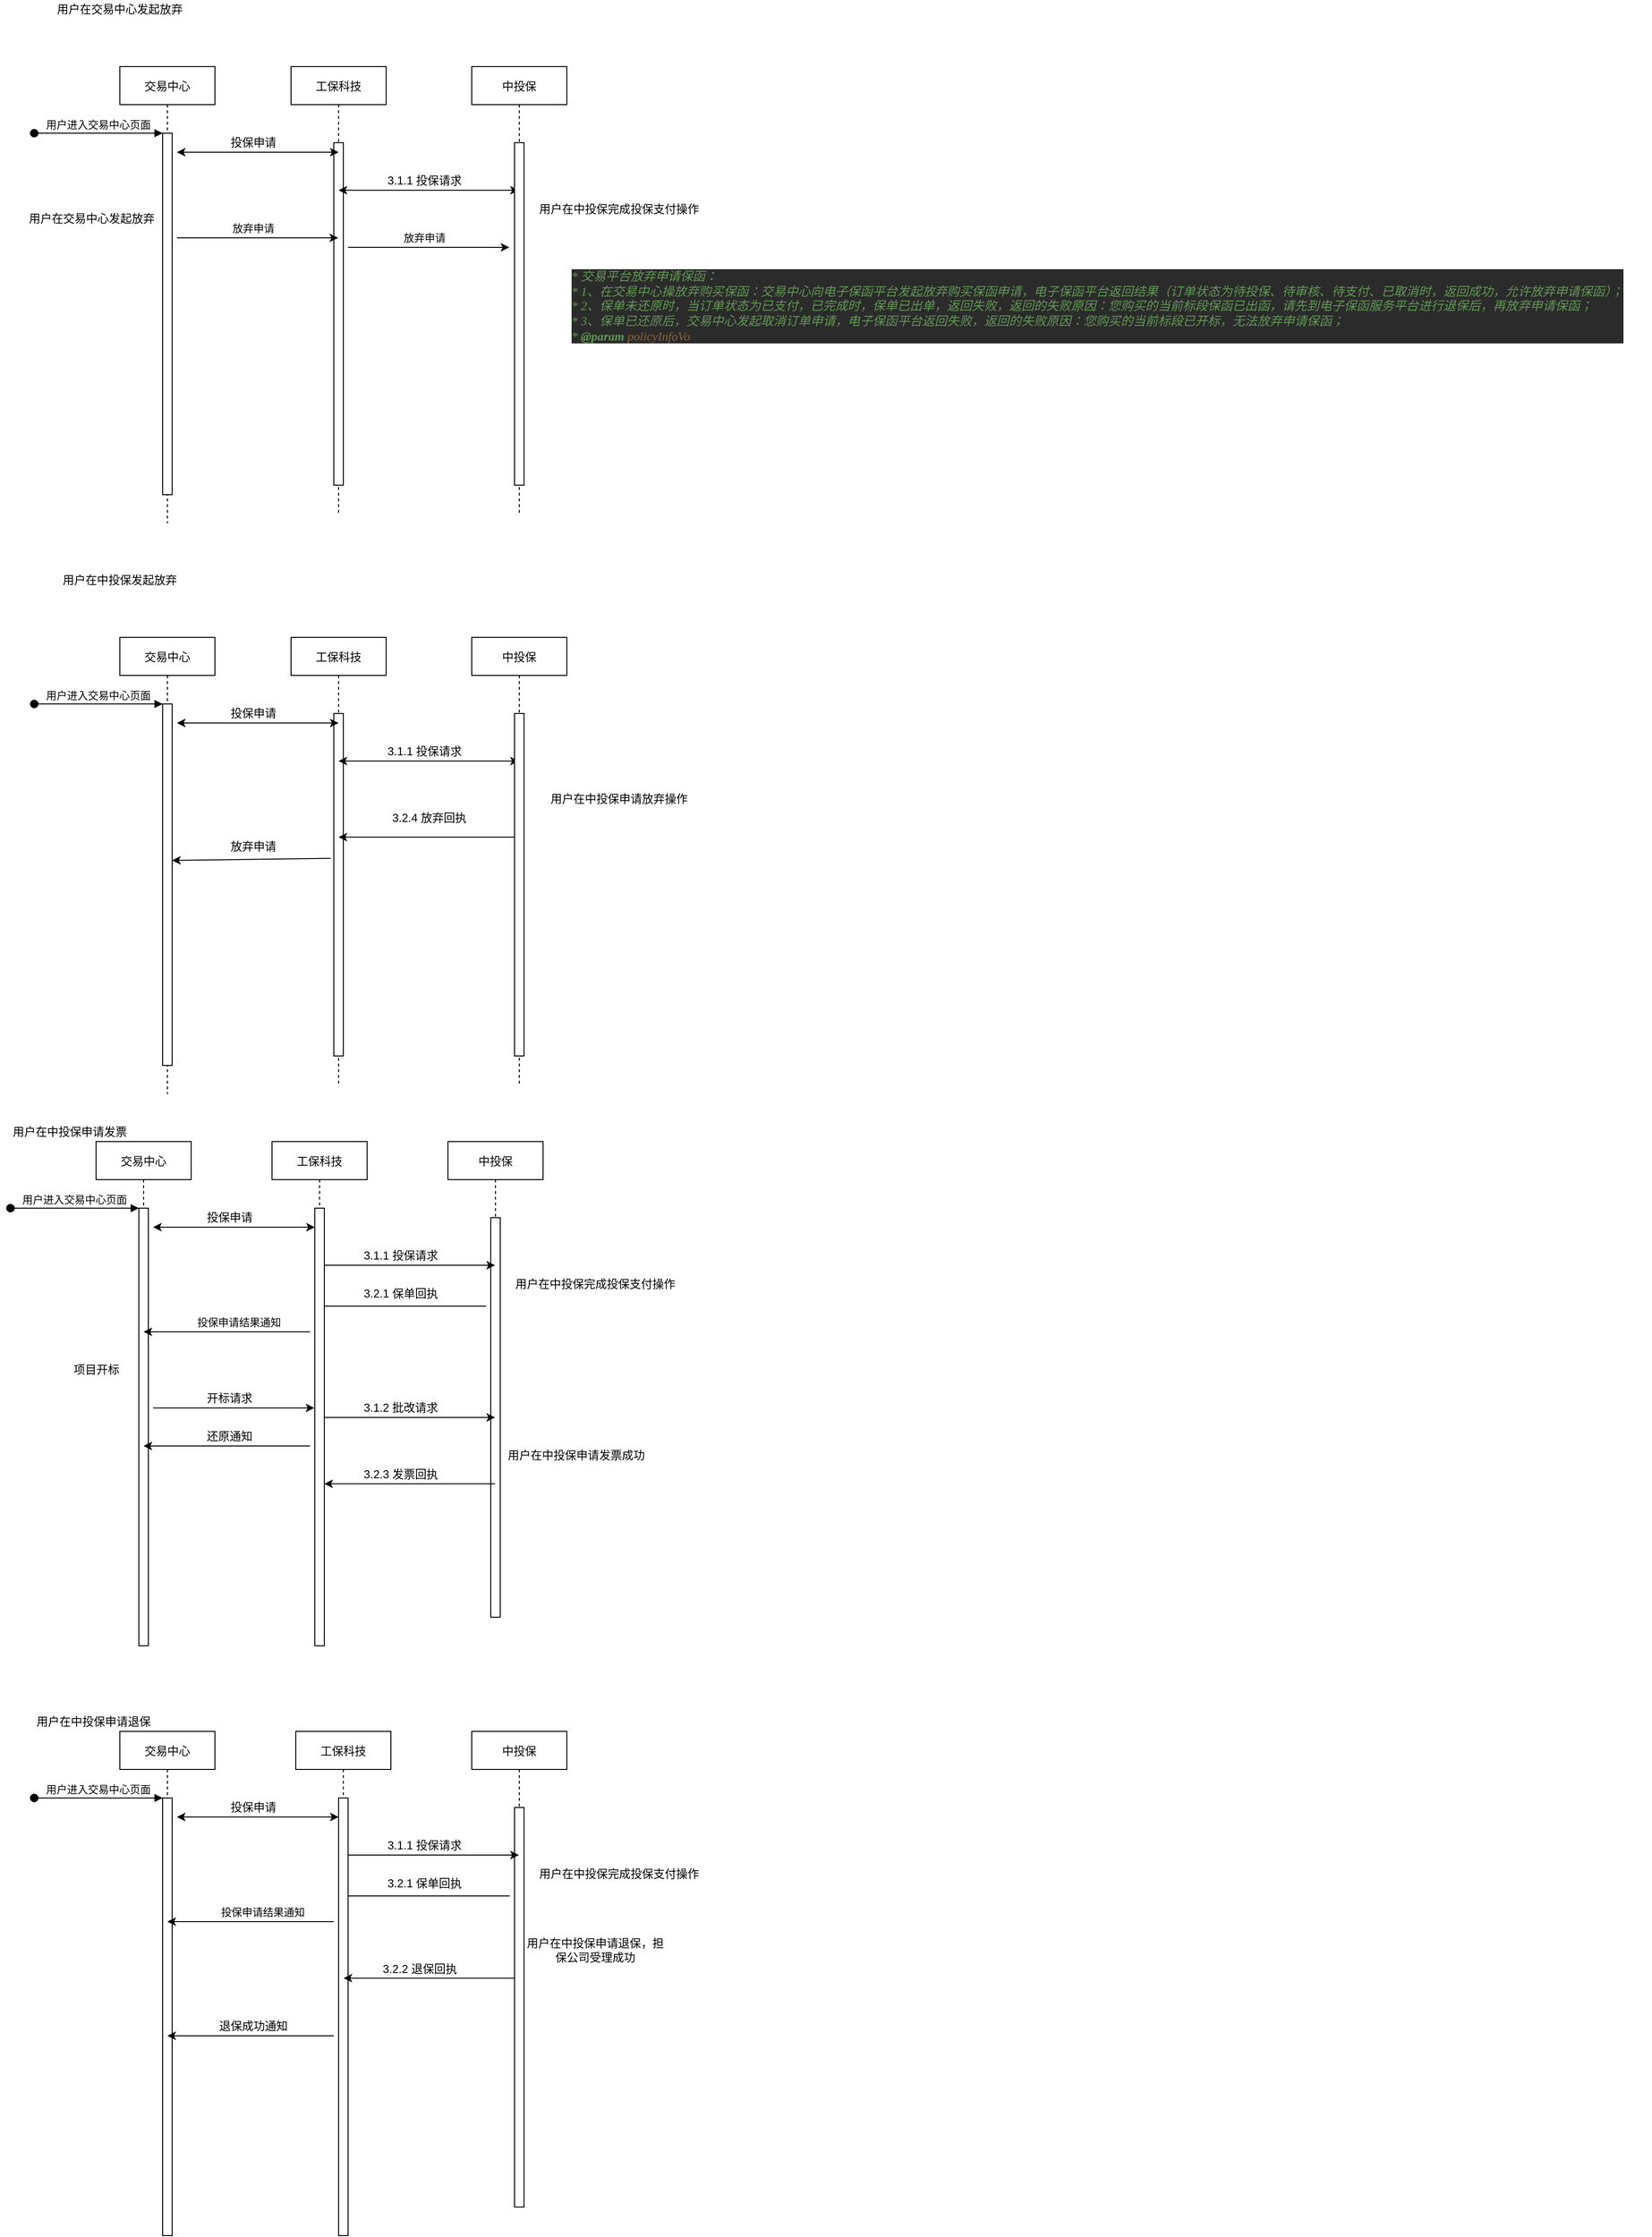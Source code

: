 <mxfile version="14.4.4" type="github">
  <diagram id="kgpKYQtTHZ0yAKxKKP6v" name="Page-1">
    <mxGraphModel dx="1038" dy="492" grid="1" gridSize="10" guides="1" tooltips="1" connect="1" arrows="1" fold="1" page="1" pageScale="1" pageWidth="850" pageHeight="1100" math="0" shadow="0">
      <root>
        <mxCell id="0" />
        <mxCell id="1" parent="0" />
        <mxCell id="3hkl68ZtvTaIpeplbh0N-27" value="交易中心" style="shape=umlLifeline;perimeter=lifelinePerimeter;container=1;collapsible=0;recursiveResize=0;rounded=0;shadow=0;strokeWidth=1;" vertex="1" parent="1">
          <mxGeometry x="125" y="110" width="100" height="480" as="geometry" />
        </mxCell>
        <mxCell id="3hkl68ZtvTaIpeplbh0N-28" value="" style="points=[];perimeter=orthogonalPerimeter;rounded=0;shadow=0;strokeWidth=1;" vertex="1" parent="3hkl68ZtvTaIpeplbh0N-27">
          <mxGeometry x="45" y="70" width="10" height="380" as="geometry" />
        </mxCell>
        <mxCell id="3hkl68ZtvTaIpeplbh0N-29" value="用户进入交易中心页面" style="verticalAlign=bottom;startArrow=oval;endArrow=block;startSize=8;shadow=0;strokeWidth=1;" edge="1" parent="3hkl68ZtvTaIpeplbh0N-27" target="3hkl68ZtvTaIpeplbh0N-28">
          <mxGeometry relative="1" as="geometry">
            <mxPoint x="-90" y="70" as="sourcePoint" />
          </mxGeometry>
        </mxCell>
        <mxCell id="3hkl68ZtvTaIpeplbh0N-30" value="工保科技" style="shape=umlLifeline;perimeter=lifelinePerimeter;container=1;collapsible=0;recursiveResize=0;rounded=0;shadow=0;strokeWidth=1;" vertex="1" parent="1">
          <mxGeometry x="305" y="110" width="100" height="470" as="geometry" />
        </mxCell>
        <mxCell id="3hkl68ZtvTaIpeplbh0N-31" value="" style="points=[];perimeter=orthogonalPerimeter;rounded=0;shadow=0;strokeWidth=1;" vertex="1" parent="3hkl68ZtvTaIpeplbh0N-30">
          <mxGeometry x="45" y="80" width="10" height="360" as="geometry" />
        </mxCell>
        <mxCell id="3hkl68ZtvTaIpeplbh0N-33" value="" style="endArrow=classic;startArrow=classic;html=1;" edge="1" parent="1">
          <mxGeometry width="50" height="50" relative="1" as="geometry">
            <mxPoint x="355" y="240" as="sourcePoint" />
            <mxPoint x="544.5" y="240" as="targetPoint" />
          </mxGeometry>
        </mxCell>
        <mxCell id="3hkl68ZtvTaIpeplbh0N-34" value="3.1.1 投保请求" style="text;html=1;align=center;verticalAlign=middle;resizable=0;points=[];autosize=1;" vertex="1" parent="1">
          <mxGeometry x="400" y="220" width="90" height="20" as="geometry" />
        </mxCell>
        <mxCell id="3hkl68ZtvTaIpeplbh0N-35" value="" style="endArrow=classic;startArrow=classic;html=1;" edge="1" parent="1">
          <mxGeometry width="50" height="50" relative="1" as="geometry">
            <mxPoint x="185" y="200" as="sourcePoint" />
            <mxPoint x="355" y="200" as="targetPoint" />
          </mxGeometry>
        </mxCell>
        <mxCell id="3hkl68ZtvTaIpeplbh0N-36" value="投保申请" style="text;html=1;align=center;verticalAlign=middle;resizable=0;points=[];autosize=1;" vertex="1" parent="1">
          <mxGeometry x="235" y="180" width="60" height="20" as="geometry" />
        </mxCell>
        <mxCell id="3hkl68ZtvTaIpeplbh0N-39" value="用户在中投保完成投保支付操作" style="text;html=1;strokeColor=none;fillColor=none;align=center;verticalAlign=middle;whiteSpace=wrap;rounded=0;" vertex="1" parent="1">
          <mxGeometry x="555" y="250" width="190" height="20" as="geometry" />
        </mxCell>
        <mxCell id="3hkl68ZtvTaIpeplbh0N-41" value="用户在交易中心发起放弃" style="text;html=1;align=center;verticalAlign=middle;resizable=0;points=[];autosize=1;" vertex="1" parent="1">
          <mxGeometry x="20" y="260" width="150" height="20" as="geometry" />
        </mxCell>
        <mxCell id="3hkl68ZtvTaIpeplbh0N-42" value="" style="endArrow=classic;html=1;" edge="1" parent="1">
          <mxGeometry width="50" height="50" relative="1" as="geometry">
            <mxPoint x="185" y="290" as="sourcePoint" />
            <mxPoint x="354.5" y="290" as="targetPoint" />
          </mxGeometry>
        </mxCell>
        <mxCell id="3hkl68ZtvTaIpeplbh0N-59" value="放弃申请" style="edgeLabel;html=1;align=center;verticalAlign=middle;resizable=0;points=[];" vertex="1" connectable="0" parent="3hkl68ZtvTaIpeplbh0N-42">
          <mxGeometry x="-0.353" y="3" relative="1" as="geometry">
            <mxPoint x="25" y="-7" as="offset" />
          </mxGeometry>
        </mxCell>
        <mxCell id="3hkl68ZtvTaIpeplbh0N-52" value="用户在交易中心发起放弃" style="text;html=1;strokeColor=none;fillColor=none;align=center;verticalAlign=middle;whiteSpace=wrap;rounded=0;" vertex="1" parent="1">
          <mxGeometry x="45" y="40" width="160" height="20" as="geometry" />
        </mxCell>
        <mxCell id="3hkl68ZtvTaIpeplbh0N-56" value="中投保" style="shape=umlLifeline;perimeter=lifelinePerimeter;container=1;collapsible=0;recursiveResize=0;rounded=0;shadow=0;strokeWidth=1;" vertex="1" parent="1">
          <mxGeometry x="495" y="110" width="100" height="470" as="geometry" />
        </mxCell>
        <mxCell id="3hkl68ZtvTaIpeplbh0N-57" value="" style="points=[];perimeter=orthogonalPerimeter;rounded=0;shadow=0;strokeWidth=1;" vertex="1" parent="3hkl68ZtvTaIpeplbh0N-56">
          <mxGeometry x="45" y="80" width="10" height="360" as="geometry" />
        </mxCell>
        <mxCell id="3hkl68ZtvTaIpeplbh0N-60" value="" style="endArrow=classic;html=1;" edge="1" parent="1">
          <mxGeometry width="50" height="50" relative="1" as="geometry">
            <mxPoint x="365" y="300" as="sourcePoint" />
            <mxPoint x="534.5" y="300" as="targetPoint" />
          </mxGeometry>
        </mxCell>
        <mxCell id="3hkl68ZtvTaIpeplbh0N-61" value="放弃申请" style="edgeLabel;html=1;align=center;verticalAlign=middle;resizable=0;points=[];" vertex="1" connectable="0" parent="3hkl68ZtvTaIpeplbh0N-60">
          <mxGeometry x="-0.353" y="3" relative="1" as="geometry">
            <mxPoint x="25" y="-7" as="offset" />
          </mxGeometry>
        </mxCell>
        <mxCell id="3hkl68ZtvTaIpeplbh0N-62" value="放弃申请" style="edgeLabel;html=1;align=center;verticalAlign=middle;resizable=0;points=[];" vertex="1" connectable="0" parent="3hkl68ZtvTaIpeplbh0N-60">
          <mxGeometry x="-0.353" y="3" relative="1" as="geometry">
            <mxPoint x="25" y="-7" as="offset" />
          </mxGeometry>
        </mxCell>
        <mxCell id="3hkl68ZtvTaIpeplbh0N-63" value="&lt;pre style=&quot;background-color: #2b2b2b ; color: #a9b7c6 ; font-family: &amp;#34;consolas&amp;#34; ; font-size: 9.8pt&quot;&gt;&lt;span style=&quot;color: #629755 ; font-style: italic&quot;&gt;* &lt;/span&gt;&lt;span style=&quot;color: #629755 ; font-style: italic ; font-family: &amp;#34;arial&amp;#34;&quot;&gt;交易平台放弃申请保函：&lt;br&gt;&lt;/span&gt;&lt;span style=&quot;color: #629755 ; font-style: italic&quot;&gt;* 1&lt;/span&gt;&lt;span style=&quot;color: #629755 ; font-style: italic ; font-family: &amp;#34;arial&amp;#34;&quot;&gt;、在交易中心操放弃购买保函：交易中心向电子保函平台发起放弃购买保函申请，电子保函平台返回结果（订单状态为待投保、待审核、待支付、已取消时，返回成功，允许放弃申请保函）；&lt;br&gt;&lt;/span&gt;&lt;span style=&quot;color: #629755 ; font-style: italic&quot;&gt;* 2&lt;/span&gt;&lt;span style=&quot;color: #629755 ; font-style: italic ; font-family: &amp;#34;arial&amp;#34;&quot;&gt;、保单未还原时，当订单状态为已支付，已完成时，保单已出单，返回失败，返回的失败原因：您购买的当前标段保函已出函，请先到电子保函服务平台进行退保后，再放弃申请保函；&lt;br&gt;&lt;/span&gt;&lt;span style=&quot;color: #629755 ; font-style: italic&quot;&gt;* 3&lt;/span&gt;&lt;span style=&quot;color: #629755 ; font-style: italic ; font-family: &amp;#34;arial&amp;#34;&quot;&gt;、保单已还原后，交易中心发起取消订单申请，电子保函平台返回失败，返回的失败原因：您购买的当前标段已开标，无法放弃申请保函；&lt;br&gt;&lt;/span&gt;&lt;span style=&quot;color: #629755 ; font-style: italic&quot;&gt;* &lt;/span&gt;&lt;span style=&quot;color: #629755 ; font-weight: bold ; font-style: italic&quot;&gt;@param &lt;/span&gt;&lt;span style=&quot;color: #8a653b ; font-style: italic&quot;&gt;policyInfoVo&lt;/span&gt;&lt;/pre&gt;" style="text;html=1;strokeColor=none;fillColor=none;spacing=5;spacingTop=-20;whiteSpace=wrap;overflow=hidden;rounded=0;" vertex="1" parent="1">
          <mxGeometry x="595" y="320" width="1140" height="120" as="geometry" />
        </mxCell>
        <mxCell id="3hkl68ZtvTaIpeplbh0N-85" value="交易中心" style="shape=umlLifeline;perimeter=lifelinePerimeter;container=1;collapsible=0;recursiveResize=0;rounded=0;shadow=0;strokeWidth=1;" vertex="1" parent="1">
          <mxGeometry x="125" y="710" width="100" height="480" as="geometry" />
        </mxCell>
        <mxCell id="3hkl68ZtvTaIpeplbh0N-86" value="" style="points=[];perimeter=orthogonalPerimeter;rounded=0;shadow=0;strokeWidth=1;" vertex="1" parent="3hkl68ZtvTaIpeplbh0N-85">
          <mxGeometry x="45" y="70" width="10" height="380" as="geometry" />
        </mxCell>
        <mxCell id="3hkl68ZtvTaIpeplbh0N-87" value="用户进入交易中心页面" style="verticalAlign=bottom;startArrow=oval;endArrow=block;startSize=8;shadow=0;strokeWidth=1;" edge="1" parent="3hkl68ZtvTaIpeplbh0N-85" target="3hkl68ZtvTaIpeplbh0N-86">
          <mxGeometry relative="1" as="geometry">
            <mxPoint x="-90" y="70" as="sourcePoint" />
          </mxGeometry>
        </mxCell>
        <mxCell id="3hkl68ZtvTaIpeplbh0N-88" value="工保科技" style="shape=umlLifeline;perimeter=lifelinePerimeter;container=1;collapsible=0;recursiveResize=0;rounded=0;shadow=0;strokeWidth=1;" vertex="1" parent="1">
          <mxGeometry x="305" y="710" width="100" height="470" as="geometry" />
        </mxCell>
        <mxCell id="3hkl68ZtvTaIpeplbh0N-89" value="" style="points=[];perimeter=orthogonalPerimeter;rounded=0;shadow=0;strokeWidth=1;" vertex="1" parent="3hkl68ZtvTaIpeplbh0N-88">
          <mxGeometry x="45" y="80" width="10" height="360" as="geometry" />
        </mxCell>
        <mxCell id="3hkl68ZtvTaIpeplbh0N-90" value="" style="endArrow=classic;startArrow=classic;html=1;" edge="1" parent="1">
          <mxGeometry width="50" height="50" relative="1" as="geometry">
            <mxPoint x="355" y="840" as="sourcePoint" />
            <mxPoint x="544.5" y="840" as="targetPoint" />
          </mxGeometry>
        </mxCell>
        <mxCell id="3hkl68ZtvTaIpeplbh0N-91" value="3.1.1 投保请求" style="text;html=1;align=center;verticalAlign=middle;resizable=0;points=[];autosize=1;" vertex="1" parent="1">
          <mxGeometry x="400" y="820" width="90" height="20" as="geometry" />
        </mxCell>
        <mxCell id="3hkl68ZtvTaIpeplbh0N-92" value="" style="endArrow=classic;startArrow=classic;html=1;" edge="1" parent="1">
          <mxGeometry width="50" height="50" relative="1" as="geometry">
            <mxPoint x="185" y="800" as="sourcePoint" />
            <mxPoint x="355" y="800" as="targetPoint" />
          </mxGeometry>
        </mxCell>
        <mxCell id="3hkl68ZtvTaIpeplbh0N-93" value="投保申请" style="text;html=1;align=center;verticalAlign=middle;resizable=0;points=[];autosize=1;" vertex="1" parent="1">
          <mxGeometry x="235" y="780" width="60" height="20" as="geometry" />
        </mxCell>
        <mxCell id="3hkl68ZtvTaIpeplbh0N-94" value="用户在中投保申请放弃操作" style="text;html=1;strokeColor=none;fillColor=none;align=center;verticalAlign=middle;whiteSpace=wrap;rounded=0;" vertex="1" parent="1">
          <mxGeometry x="555" y="870" width="190" height="20" as="geometry" />
        </mxCell>
        <mxCell id="3hkl68ZtvTaIpeplbh0N-98" value="用户在中投保发起放弃" style="text;html=1;strokeColor=none;fillColor=none;align=center;verticalAlign=middle;whiteSpace=wrap;rounded=0;" vertex="1" parent="1">
          <mxGeometry x="45" y="640" width="160" height="20" as="geometry" />
        </mxCell>
        <mxCell id="3hkl68ZtvTaIpeplbh0N-99" value="中投保" style="shape=umlLifeline;perimeter=lifelinePerimeter;container=1;collapsible=0;recursiveResize=0;rounded=0;shadow=0;strokeWidth=1;" vertex="1" parent="1">
          <mxGeometry x="495" y="710" width="100" height="470" as="geometry" />
        </mxCell>
        <mxCell id="3hkl68ZtvTaIpeplbh0N-100" value="" style="points=[];perimeter=orthogonalPerimeter;rounded=0;shadow=0;strokeWidth=1;" vertex="1" parent="3hkl68ZtvTaIpeplbh0N-99">
          <mxGeometry x="45" y="80" width="10" height="360" as="geometry" />
        </mxCell>
        <mxCell id="3hkl68ZtvTaIpeplbh0N-105" value="" style="endArrow=classic;html=1;" edge="1" parent="1" target="3hkl68ZtvTaIpeplbh0N-88">
          <mxGeometry width="50" height="50" relative="1" as="geometry">
            <mxPoint x="540" y="920" as="sourcePoint" />
            <mxPoint x="590" y="870" as="targetPoint" />
          </mxGeometry>
        </mxCell>
        <mxCell id="3hkl68ZtvTaIpeplbh0N-106" value="3.2.4 放弃回执" style="text;html=1;align=center;verticalAlign=middle;resizable=0;points=[];autosize=1;" vertex="1" parent="1">
          <mxGeometry x="405" y="890" width="90" height="20" as="geometry" />
        </mxCell>
        <mxCell id="3hkl68ZtvTaIpeplbh0N-107" value="" style="endArrow=classic;html=1;exitX=-0.32;exitY=0.423;exitDx=0;exitDy=0;exitPerimeter=0;" edge="1" parent="1" source="3hkl68ZtvTaIpeplbh0N-89">
          <mxGeometry width="50" height="50" relative="1" as="geometry">
            <mxPoint x="340" y="945" as="sourcePoint" />
            <mxPoint x="180" y="944.5" as="targetPoint" />
          </mxGeometry>
        </mxCell>
        <mxCell id="3hkl68ZtvTaIpeplbh0N-108" value="放弃申请" style="text;html=1;align=center;verticalAlign=middle;resizable=0;points=[];autosize=1;" vertex="1" parent="1">
          <mxGeometry x="235" y="920" width="60" height="20" as="geometry" />
        </mxCell>
        <mxCell id="3hkl68ZtvTaIpeplbh0N-110" value="交易中心" style="shape=umlLifeline;perimeter=lifelinePerimeter;container=1;collapsible=0;recursiveResize=0;rounded=0;shadow=0;strokeWidth=1;" vertex="1" parent="1">
          <mxGeometry x="100" y="1240" width="100" height="530" as="geometry" />
        </mxCell>
        <mxCell id="3hkl68ZtvTaIpeplbh0N-111" value="" style="points=[];perimeter=orthogonalPerimeter;rounded=0;shadow=0;strokeWidth=1;" vertex="1" parent="3hkl68ZtvTaIpeplbh0N-110">
          <mxGeometry x="45" y="70" width="10" height="460" as="geometry" />
        </mxCell>
        <mxCell id="3hkl68ZtvTaIpeplbh0N-112" value="用户进入交易中心页面" style="verticalAlign=bottom;startArrow=oval;endArrow=block;startSize=8;shadow=0;strokeWidth=1;" edge="1" parent="3hkl68ZtvTaIpeplbh0N-110" target="3hkl68ZtvTaIpeplbh0N-111">
          <mxGeometry relative="1" as="geometry">
            <mxPoint x="-90" y="70" as="sourcePoint" />
          </mxGeometry>
        </mxCell>
        <mxCell id="3hkl68ZtvTaIpeplbh0N-114" value="中投保" style="shape=umlLifeline;perimeter=lifelinePerimeter;container=1;collapsible=0;recursiveResize=0;rounded=0;shadow=0;strokeWidth=1;" vertex="1" parent="1">
          <mxGeometry x="470" y="1240" width="100" height="500" as="geometry" />
        </mxCell>
        <mxCell id="3hkl68ZtvTaIpeplbh0N-115" value="" style="points=[];perimeter=orthogonalPerimeter;rounded=0;shadow=0;strokeWidth=1;" vertex="1" parent="3hkl68ZtvTaIpeplbh0N-114">
          <mxGeometry x="45" y="80" width="10" height="420" as="geometry" />
        </mxCell>
        <mxCell id="3hkl68ZtvTaIpeplbh0N-116" value="" style="endArrow=classic;startArrow=classic;html=1;" edge="1" parent="1" target="3hkl68ZtvTaIpeplbh0N-114">
          <mxGeometry width="50" height="50" relative="1" as="geometry">
            <mxPoint x="330" y="1370" as="sourcePoint" />
            <mxPoint x="380" y="1320" as="targetPoint" />
          </mxGeometry>
        </mxCell>
        <mxCell id="3hkl68ZtvTaIpeplbh0N-117" value="3.1.1 投保请求" style="text;html=1;align=center;verticalAlign=middle;resizable=0;points=[];autosize=1;" vertex="1" parent="1">
          <mxGeometry x="375" y="1350" width="90" height="20" as="geometry" />
        </mxCell>
        <mxCell id="3hkl68ZtvTaIpeplbh0N-118" value="" style="endArrow=classic;startArrow=classic;html=1;" edge="1" parent="1">
          <mxGeometry width="50" height="50" relative="1" as="geometry">
            <mxPoint x="160" y="1330" as="sourcePoint" />
            <mxPoint x="330" y="1330" as="targetPoint" />
          </mxGeometry>
        </mxCell>
        <mxCell id="3hkl68ZtvTaIpeplbh0N-119" value="投保申请" style="text;html=1;align=center;verticalAlign=middle;resizable=0;points=[];autosize=1;" vertex="1" parent="1">
          <mxGeometry x="210" y="1310" width="60" height="20" as="geometry" />
        </mxCell>
        <mxCell id="3hkl68ZtvTaIpeplbh0N-120" value="" style="endArrow=classic;html=1;" edge="1" parent="1">
          <mxGeometry width="50" height="50" relative="1" as="geometry">
            <mxPoint x="510" y="1413" as="sourcePoint" />
            <mxPoint x="329.5" y="1413" as="targetPoint" />
          </mxGeometry>
        </mxCell>
        <mxCell id="3hkl68ZtvTaIpeplbh0N-121" value="3.2.1 保单回执" style="text;html=1;align=center;verticalAlign=middle;resizable=0;points=[];autosize=1;" vertex="1" parent="1">
          <mxGeometry x="375" y="1390" width="90" height="20" as="geometry" />
        </mxCell>
        <mxCell id="3hkl68ZtvTaIpeplbh0N-122" value="用户在中投保完成投保支付操作" style="text;html=1;strokeColor=none;fillColor=none;align=center;verticalAlign=middle;whiteSpace=wrap;rounded=0;" vertex="1" parent="1">
          <mxGeometry x="530" y="1380" width="190" height="20" as="geometry" />
        </mxCell>
        <mxCell id="3hkl68ZtvTaIpeplbh0N-123" value="投保申请结果通知" style="endArrow=classic;html=1;" edge="1" parent="1" target="3hkl68ZtvTaIpeplbh0N-110">
          <mxGeometry x="-0.145" y="-10" width="50" height="50" relative="1" as="geometry">
            <mxPoint x="325" y="1440" as="sourcePoint" />
            <mxPoint x="375" y="1390" as="targetPoint" />
            <mxPoint as="offset" />
          </mxGeometry>
        </mxCell>
        <mxCell id="3hkl68ZtvTaIpeplbh0N-124" value="项目开标" style="text;html=1;align=center;verticalAlign=middle;resizable=0;points=[];autosize=1;" vertex="1" parent="1">
          <mxGeometry x="70" y="1470" width="60" height="20" as="geometry" />
        </mxCell>
        <mxCell id="3hkl68ZtvTaIpeplbh0N-125" value="" style="endArrow=classic;html=1;" edge="1" parent="1">
          <mxGeometry width="50" height="50" relative="1" as="geometry">
            <mxPoint x="160" y="1520" as="sourcePoint" />
            <mxPoint x="329.5" y="1520" as="targetPoint" />
          </mxGeometry>
        </mxCell>
        <mxCell id="3hkl68ZtvTaIpeplbh0N-126" value="" style="endArrow=classic;html=1;" edge="1" parent="1" target="3hkl68ZtvTaIpeplbh0N-114">
          <mxGeometry width="50" height="50" relative="1" as="geometry">
            <mxPoint x="340" y="1530" as="sourcePoint" />
            <mxPoint x="390" y="1480" as="targetPoint" />
          </mxGeometry>
        </mxCell>
        <mxCell id="3hkl68ZtvTaIpeplbh0N-127" value="3.1.2 批改请求" style="text;html=1;align=center;verticalAlign=middle;resizable=0;points=[];autosize=1;" vertex="1" parent="1">
          <mxGeometry x="375" y="1510" width="90" height="20" as="geometry" />
        </mxCell>
        <mxCell id="3hkl68ZtvTaIpeplbh0N-128" value="开标请求" style="text;html=1;align=center;verticalAlign=middle;resizable=0;points=[];autosize=1;" vertex="1" parent="1">
          <mxGeometry x="210" y="1500" width="60" height="20" as="geometry" />
        </mxCell>
        <mxCell id="3hkl68ZtvTaIpeplbh0N-129" value="" style="endArrow=classic;html=1;" edge="1" parent="1" target="3hkl68ZtvTaIpeplbh0N-110">
          <mxGeometry width="50" height="50" relative="1" as="geometry">
            <mxPoint x="325" y="1560" as="sourcePoint" />
            <mxPoint x="375" y="1510" as="targetPoint" />
          </mxGeometry>
        </mxCell>
        <mxCell id="3hkl68ZtvTaIpeplbh0N-130" value="还原通知" style="text;html=1;align=center;verticalAlign=middle;resizable=0;points=[];autosize=1;" vertex="1" parent="1">
          <mxGeometry x="210" y="1540" width="60" height="20" as="geometry" />
        </mxCell>
        <mxCell id="3hkl68ZtvTaIpeplbh0N-136" value="用户在中投保申请发票成功" style="text;html=1;strokeColor=none;fillColor=none;align=center;verticalAlign=middle;whiteSpace=wrap;rounded=0;" vertex="1" parent="1">
          <mxGeometry x="530" y="1560" width="150" height="20" as="geometry" />
        </mxCell>
        <mxCell id="3hkl68ZtvTaIpeplbh0N-141" value="工保科技" style="shape=umlLifeline;perimeter=lifelinePerimeter;container=1;collapsible=0;recursiveResize=0;rounded=0;shadow=0;strokeWidth=1;" vertex="1" parent="1">
          <mxGeometry x="285" y="1240" width="100" height="530" as="geometry" />
        </mxCell>
        <mxCell id="3hkl68ZtvTaIpeplbh0N-142" value="" style="points=[];perimeter=orthogonalPerimeter;rounded=0;shadow=0;strokeWidth=1;" vertex="1" parent="3hkl68ZtvTaIpeplbh0N-141">
          <mxGeometry x="45" y="70" width="10" height="460" as="geometry" />
        </mxCell>
        <mxCell id="3hkl68ZtvTaIpeplbh0N-144" value="" style="endArrow=classic;html=1;entryX=1;entryY=0.63;entryDx=0;entryDy=0;entryPerimeter=0;" edge="1" parent="1" source="3hkl68ZtvTaIpeplbh0N-114" target="3hkl68ZtvTaIpeplbh0N-142">
          <mxGeometry width="50" height="50" relative="1" as="geometry">
            <mxPoint x="350" y="1650" as="sourcePoint" />
            <mxPoint x="400" y="1600" as="targetPoint" />
          </mxGeometry>
        </mxCell>
        <mxCell id="3hkl68ZtvTaIpeplbh0N-145" value="3.2.3 发票回执" style="text;html=1;align=center;verticalAlign=middle;resizable=0;points=[];autosize=1;" vertex="1" parent="1">
          <mxGeometry x="375" y="1580" width="90" height="20" as="geometry" />
        </mxCell>
        <mxCell id="3hkl68ZtvTaIpeplbh0N-146" value="用户在中投保申请发票" style="text;html=1;strokeColor=none;fillColor=none;align=center;verticalAlign=middle;whiteSpace=wrap;rounded=0;" vertex="1" parent="1">
          <mxGeometry x="10" y="1220" width="125" height="20" as="geometry" />
        </mxCell>
        <mxCell id="3hkl68ZtvTaIpeplbh0N-174" value="交易中心" style="shape=umlLifeline;perimeter=lifelinePerimeter;container=1;collapsible=0;recursiveResize=0;rounded=0;shadow=0;strokeWidth=1;" vertex="1" parent="1">
          <mxGeometry x="125" y="1860" width="100" height="530" as="geometry" />
        </mxCell>
        <mxCell id="3hkl68ZtvTaIpeplbh0N-175" value="" style="points=[];perimeter=orthogonalPerimeter;rounded=0;shadow=0;strokeWidth=1;" vertex="1" parent="3hkl68ZtvTaIpeplbh0N-174">
          <mxGeometry x="45" y="70" width="10" height="460" as="geometry" />
        </mxCell>
        <mxCell id="3hkl68ZtvTaIpeplbh0N-176" value="用户进入交易中心页面" style="verticalAlign=bottom;startArrow=oval;endArrow=block;startSize=8;shadow=0;strokeWidth=1;" edge="1" parent="3hkl68ZtvTaIpeplbh0N-174" target="3hkl68ZtvTaIpeplbh0N-175">
          <mxGeometry relative="1" as="geometry">
            <mxPoint x="-90" y="70" as="sourcePoint" />
          </mxGeometry>
        </mxCell>
        <mxCell id="3hkl68ZtvTaIpeplbh0N-177" value="中投保" style="shape=umlLifeline;perimeter=lifelinePerimeter;container=1;collapsible=0;recursiveResize=0;rounded=0;shadow=0;strokeWidth=1;" vertex="1" parent="1">
          <mxGeometry x="495" y="1860" width="100" height="500" as="geometry" />
        </mxCell>
        <mxCell id="3hkl68ZtvTaIpeplbh0N-178" value="" style="points=[];perimeter=orthogonalPerimeter;rounded=0;shadow=0;strokeWidth=1;" vertex="1" parent="3hkl68ZtvTaIpeplbh0N-177">
          <mxGeometry x="45" y="80" width="10" height="420" as="geometry" />
        </mxCell>
        <mxCell id="3hkl68ZtvTaIpeplbh0N-179" value="" style="endArrow=classic;startArrow=classic;html=1;" edge="1" parent="1" target="3hkl68ZtvTaIpeplbh0N-177">
          <mxGeometry width="50" height="50" relative="1" as="geometry">
            <mxPoint x="355" y="1990" as="sourcePoint" />
            <mxPoint x="405" y="1940" as="targetPoint" />
          </mxGeometry>
        </mxCell>
        <mxCell id="3hkl68ZtvTaIpeplbh0N-180" value="3.1.1 投保请求" style="text;html=1;align=center;verticalAlign=middle;resizable=0;points=[];autosize=1;" vertex="1" parent="1">
          <mxGeometry x="400" y="1970" width="90" height="20" as="geometry" />
        </mxCell>
        <mxCell id="3hkl68ZtvTaIpeplbh0N-181" value="" style="endArrow=classic;startArrow=classic;html=1;" edge="1" parent="1">
          <mxGeometry width="50" height="50" relative="1" as="geometry">
            <mxPoint x="185" y="1950" as="sourcePoint" />
            <mxPoint x="355" y="1950" as="targetPoint" />
          </mxGeometry>
        </mxCell>
        <mxCell id="3hkl68ZtvTaIpeplbh0N-182" value="投保申请" style="text;html=1;align=center;verticalAlign=middle;resizable=0;points=[];autosize=1;" vertex="1" parent="1">
          <mxGeometry x="235" y="1930" width="60" height="20" as="geometry" />
        </mxCell>
        <mxCell id="3hkl68ZtvTaIpeplbh0N-183" value="" style="endArrow=classic;html=1;" edge="1" parent="1">
          <mxGeometry width="50" height="50" relative="1" as="geometry">
            <mxPoint x="535" y="2033" as="sourcePoint" />
            <mxPoint x="354.5" y="2033" as="targetPoint" />
          </mxGeometry>
        </mxCell>
        <mxCell id="3hkl68ZtvTaIpeplbh0N-184" value="3.2.1 保单回执" style="text;html=1;align=center;verticalAlign=middle;resizable=0;points=[];autosize=1;" vertex="1" parent="1">
          <mxGeometry x="400" y="2010" width="90" height="20" as="geometry" />
        </mxCell>
        <mxCell id="3hkl68ZtvTaIpeplbh0N-185" value="用户在中投保完成投保支付操作" style="text;html=1;strokeColor=none;fillColor=none;align=center;verticalAlign=middle;whiteSpace=wrap;rounded=0;" vertex="1" parent="1">
          <mxGeometry x="555" y="2000" width="190" height="20" as="geometry" />
        </mxCell>
        <mxCell id="3hkl68ZtvTaIpeplbh0N-186" value="投保申请结果通知" style="endArrow=classic;html=1;" edge="1" parent="1" target="3hkl68ZtvTaIpeplbh0N-174">
          <mxGeometry x="-0.145" y="-10" width="50" height="50" relative="1" as="geometry">
            <mxPoint x="350" y="2060" as="sourcePoint" />
            <mxPoint x="400" y="2010" as="targetPoint" />
            <mxPoint as="offset" />
          </mxGeometry>
        </mxCell>
        <mxCell id="3hkl68ZtvTaIpeplbh0N-192" value="" style="endArrow=classic;html=1;" edge="1" parent="1" target="3hkl68ZtvTaIpeplbh0N-174">
          <mxGeometry width="50" height="50" relative="1" as="geometry">
            <mxPoint x="350" y="2180" as="sourcePoint" />
            <mxPoint x="400" y="2130" as="targetPoint" />
          </mxGeometry>
        </mxCell>
        <mxCell id="3hkl68ZtvTaIpeplbh0N-193" value="退保成功通知" style="text;html=1;align=center;verticalAlign=middle;resizable=0;points=[];autosize=1;" vertex="1" parent="1">
          <mxGeometry x="220" y="2160" width="90" height="20" as="geometry" />
        </mxCell>
        <mxCell id="3hkl68ZtvTaIpeplbh0N-195" value="用户在中投保申请退保，担保公司受理成功" style="text;html=1;strokeColor=none;fillColor=none;align=center;verticalAlign=middle;whiteSpace=wrap;rounded=0;" vertex="1" parent="1">
          <mxGeometry x="550" y="2079.6" width="150" height="20" as="geometry" />
        </mxCell>
        <mxCell id="3hkl68ZtvTaIpeplbh0N-196" value="工保科技" style="shape=umlLifeline;perimeter=lifelinePerimeter;container=1;collapsible=0;recursiveResize=0;rounded=0;shadow=0;strokeWidth=1;" vertex="1" parent="1">
          <mxGeometry x="310" y="1860" width="100" height="530" as="geometry" />
        </mxCell>
        <mxCell id="3hkl68ZtvTaIpeplbh0N-197" value="" style="points=[];perimeter=orthogonalPerimeter;rounded=0;shadow=0;strokeWidth=1;" vertex="1" parent="3hkl68ZtvTaIpeplbh0N-196">
          <mxGeometry x="45" y="70" width="10" height="460" as="geometry" />
        </mxCell>
        <mxCell id="3hkl68ZtvTaIpeplbh0N-198" value="" style="endArrow=classic;html=1;entryX=1;entryY=0.63;entryDx=0;entryDy=0;entryPerimeter=0;" edge="1" parent="1">
          <mxGeometry width="50" height="50" relative="1" as="geometry">
            <mxPoint x="539.75" y="2119.4" as="sourcePoint" />
            <mxPoint x="360.25" y="2119.4" as="targetPoint" />
          </mxGeometry>
        </mxCell>
        <mxCell id="3hkl68ZtvTaIpeplbh0N-200" value="用户在中投保申请退保" style="text;html=1;strokeColor=none;fillColor=none;align=center;verticalAlign=middle;whiteSpace=wrap;rounded=0;" vertex="1" parent="1">
          <mxGeometry x="35" y="1840" width="125" height="20" as="geometry" />
        </mxCell>
        <mxCell id="3hkl68ZtvTaIpeplbh0N-202" value="3.2.2 退保回执" style="text;html=1;align=center;verticalAlign=middle;resizable=0;points=[];autosize=1;" vertex="1" parent="1">
          <mxGeometry x="395.25" y="2099.6" width="90" height="20" as="geometry" />
        </mxCell>
      </root>
    </mxGraphModel>
  </diagram>
</mxfile>
